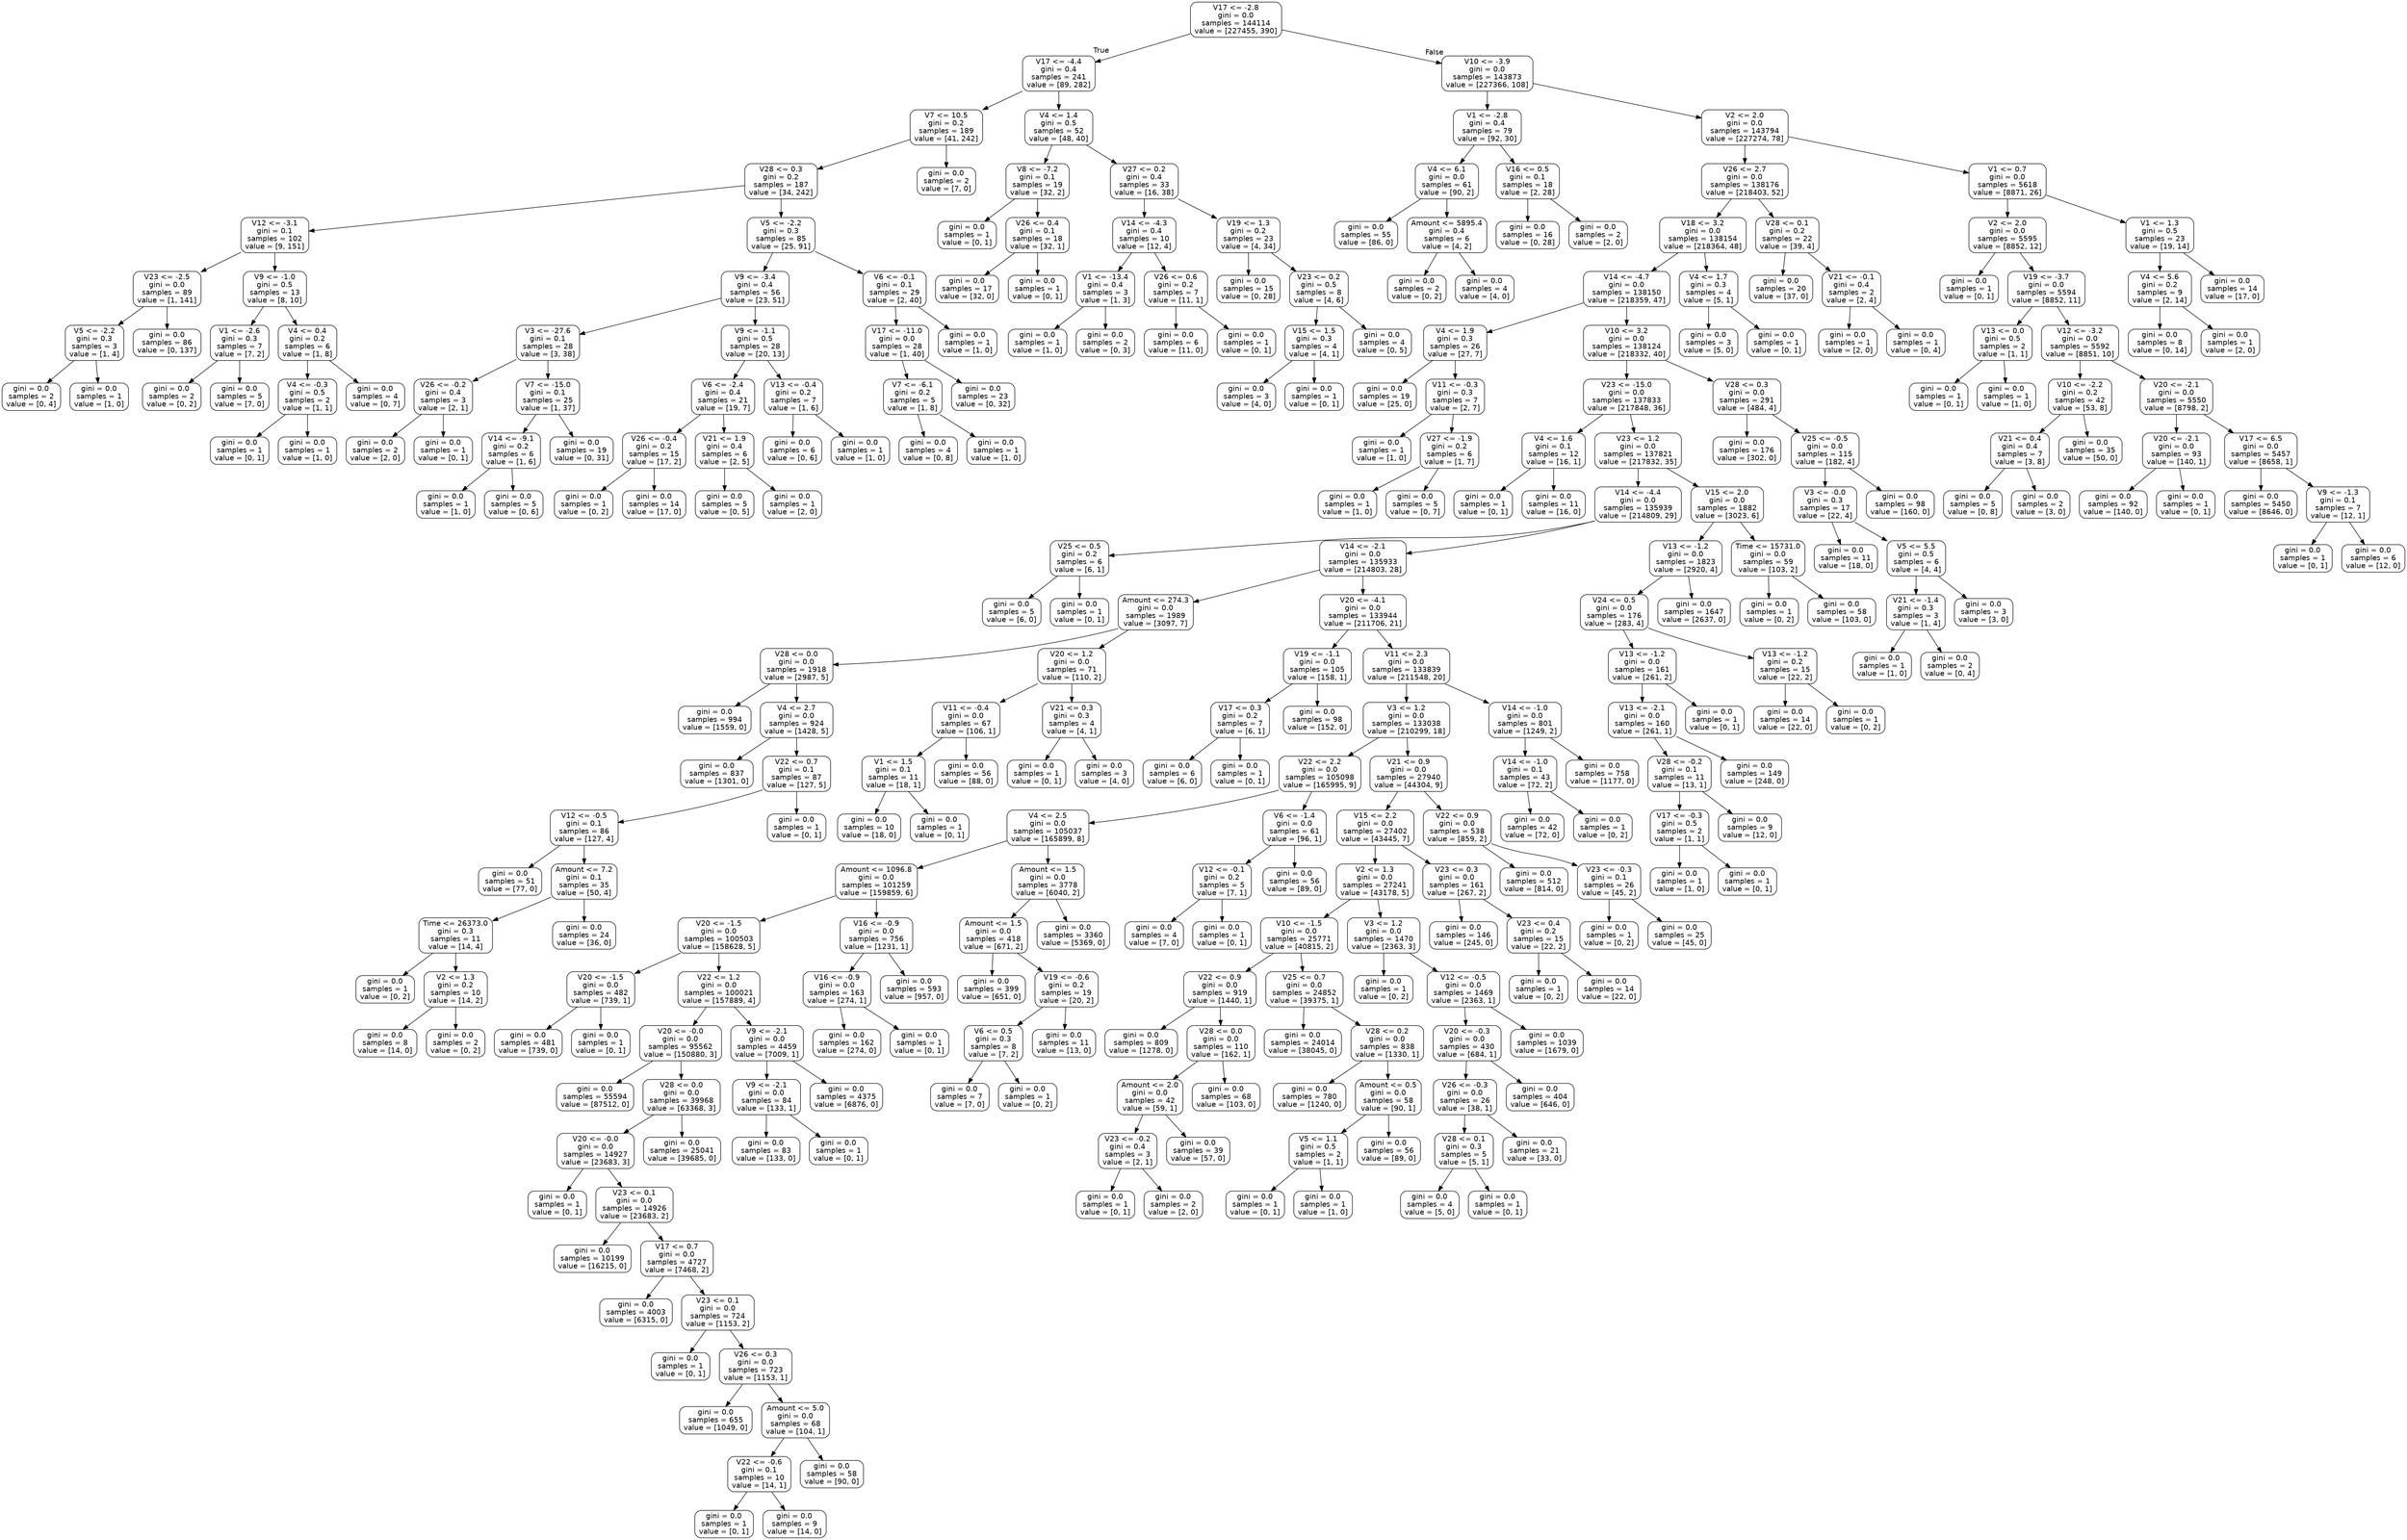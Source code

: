 digraph Tree {
node [shape=box, style="rounded", color="black", fontname=helvetica] ;
edge [fontname=helvetica] ;
0 [label="V17 <= -2.8\ngini = 0.0\nsamples = 144114\nvalue = [227455, 390]"] ;
1 [label="V17 <= -4.4\ngini = 0.4\nsamples = 241\nvalue = [89, 282]"] ;
0 -> 1 [labeldistance=2.5, labelangle=45, headlabel="True"] ;
2 [label="V7 <= 10.5\ngini = 0.2\nsamples = 189\nvalue = [41, 242]"] ;
1 -> 2 ;
3 [label="V28 <= 0.3\ngini = 0.2\nsamples = 187\nvalue = [34, 242]"] ;
2 -> 3 ;
4 [label="V12 <= -3.1\ngini = 0.1\nsamples = 102\nvalue = [9, 151]"] ;
3 -> 4 ;
5 [label="V23 <= -2.5\ngini = 0.0\nsamples = 89\nvalue = [1, 141]"] ;
4 -> 5 ;
6 [label="V5 <= -2.2\ngini = 0.3\nsamples = 3\nvalue = [1, 4]"] ;
5 -> 6 ;
7 [label="gini = 0.0\nsamples = 2\nvalue = [0, 4]"] ;
6 -> 7 ;
8 [label="gini = 0.0\nsamples = 1\nvalue = [1, 0]"] ;
6 -> 8 ;
9 [label="gini = 0.0\nsamples = 86\nvalue = [0, 137]"] ;
5 -> 9 ;
10 [label="V9 <= -1.0\ngini = 0.5\nsamples = 13\nvalue = [8, 10]"] ;
4 -> 10 ;
11 [label="V1 <= -2.6\ngini = 0.3\nsamples = 7\nvalue = [7, 2]"] ;
10 -> 11 ;
12 [label="gini = 0.0\nsamples = 2\nvalue = [0, 2]"] ;
11 -> 12 ;
13 [label="gini = 0.0\nsamples = 5\nvalue = [7, 0]"] ;
11 -> 13 ;
14 [label="V4 <= 0.4\ngini = 0.2\nsamples = 6\nvalue = [1, 8]"] ;
10 -> 14 ;
15 [label="V4 <= -0.3\ngini = 0.5\nsamples = 2\nvalue = [1, 1]"] ;
14 -> 15 ;
16 [label="gini = 0.0\nsamples = 1\nvalue = [0, 1]"] ;
15 -> 16 ;
17 [label="gini = 0.0\nsamples = 1\nvalue = [1, 0]"] ;
15 -> 17 ;
18 [label="gini = 0.0\nsamples = 4\nvalue = [0, 7]"] ;
14 -> 18 ;
19 [label="V5 <= -2.2\ngini = 0.3\nsamples = 85\nvalue = [25, 91]"] ;
3 -> 19 ;
20 [label="V9 <= -3.4\ngini = 0.4\nsamples = 56\nvalue = [23, 51]"] ;
19 -> 20 ;
21 [label="V3 <= -27.6\ngini = 0.1\nsamples = 28\nvalue = [3, 38]"] ;
20 -> 21 ;
22 [label="V26 <= -0.2\ngini = 0.4\nsamples = 3\nvalue = [2, 1]"] ;
21 -> 22 ;
23 [label="gini = 0.0\nsamples = 2\nvalue = [2, 0]"] ;
22 -> 23 ;
24 [label="gini = 0.0\nsamples = 1\nvalue = [0, 1]"] ;
22 -> 24 ;
25 [label="V7 <= -15.0\ngini = 0.1\nsamples = 25\nvalue = [1, 37]"] ;
21 -> 25 ;
26 [label="V14 <= -9.1\ngini = 0.2\nsamples = 6\nvalue = [1, 6]"] ;
25 -> 26 ;
27 [label="gini = 0.0\nsamples = 1\nvalue = [1, 0]"] ;
26 -> 27 ;
28 [label="gini = 0.0\nsamples = 5\nvalue = [0, 6]"] ;
26 -> 28 ;
29 [label="gini = 0.0\nsamples = 19\nvalue = [0, 31]"] ;
25 -> 29 ;
30 [label="V9 <= -1.1\ngini = 0.5\nsamples = 28\nvalue = [20, 13]"] ;
20 -> 30 ;
31 [label="V6 <= -2.4\ngini = 0.4\nsamples = 21\nvalue = [19, 7]"] ;
30 -> 31 ;
32 [label="V26 <= -0.4\ngini = 0.2\nsamples = 15\nvalue = [17, 2]"] ;
31 -> 32 ;
33 [label="gini = 0.0\nsamples = 1\nvalue = [0, 2]"] ;
32 -> 33 ;
34 [label="gini = 0.0\nsamples = 14\nvalue = [17, 0]"] ;
32 -> 34 ;
35 [label="V21 <= 1.9\ngini = 0.4\nsamples = 6\nvalue = [2, 5]"] ;
31 -> 35 ;
36 [label="gini = 0.0\nsamples = 5\nvalue = [0, 5]"] ;
35 -> 36 ;
37 [label="gini = 0.0\nsamples = 1\nvalue = [2, 0]"] ;
35 -> 37 ;
38 [label="V13 <= -0.4\ngini = 0.2\nsamples = 7\nvalue = [1, 6]"] ;
30 -> 38 ;
39 [label="gini = 0.0\nsamples = 6\nvalue = [0, 6]"] ;
38 -> 39 ;
40 [label="gini = 0.0\nsamples = 1\nvalue = [1, 0]"] ;
38 -> 40 ;
41 [label="V6 <= -0.1\ngini = 0.1\nsamples = 29\nvalue = [2, 40]"] ;
19 -> 41 ;
42 [label="V17 <= -11.0\ngini = 0.0\nsamples = 28\nvalue = [1, 40]"] ;
41 -> 42 ;
43 [label="V7 <= -6.1\ngini = 0.2\nsamples = 5\nvalue = [1, 8]"] ;
42 -> 43 ;
44 [label="gini = 0.0\nsamples = 4\nvalue = [0, 8]"] ;
43 -> 44 ;
45 [label="gini = 0.0\nsamples = 1\nvalue = [1, 0]"] ;
43 -> 45 ;
46 [label="gini = 0.0\nsamples = 23\nvalue = [0, 32]"] ;
42 -> 46 ;
47 [label="gini = 0.0\nsamples = 1\nvalue = [1, 0]"] ;
41 -> 47 ;
48 [label="gini = 0.0\nsamples = 2\nvalue = [7, 0]"] ;
2 -> 48 ;
49 [label="V4 <= 1.4\ngini = 0.5\nsamples = 52\nvalue = [48, 40]"] ;
1 -> 49 ;
50 [label="V8 <= -7.2\ngini = 0.1\nsamples = 19\nvalue = [32, 2]"] ;
49 -> 50 ;
51 [label="gini = 0.0\nsamples = 1\nvalue = [0, 1]"] ;
50 -> 51 ;
52 [label="V26 <= 0.4\ngini = 0.1\nsamples = 18\nvalue = [32, 1]"] ;
50 -> 52 ;
53 [label="gini = 0.0\nsamples = 17\nvalue = [32, 0]"] ;
52 -> 53 ;
54 [label="gini = 0.0\nsamples = 1\nvalue = [0, 1]"] ;
52 -> 54 ;
55 [label="V27 <= 0.2\ngini = 0.4\nsamples = 33\nvalue = [16, 38]"] ;
49 -> 55 ;
56 [label="V14 <= -4.3\ngini = 0.4\nsamples = 10\nvalue = [12, 4]"] ;
55 -> 56 ;
57 [label="V1 <= -13.4\ngini = 0.4\nsamples = 3\nvalue = [1, 3]"] ;
56 -> 57 ;
58 [label="gini = 0.0\nsamples = 1\nvalue = [1, 0]"] ;
57 -> 58 ;
59 [label="gini = 0.0\nsamples = 2\nvalue = [0, 3]"] ;
57 -> 59 ;
60 [label="V26 <= 0.6\ngini = 0.2\nsamples = 7\nvalue = [11, 1]"] ;
56 -> 60 ;
61 [label="gini = 0.0\nsamples = 6\nvalue = [11, 0]"] ;
60 -> 61 ;
62 [label="gini = 0.0\nsamples = 1\nvalue = [0, 1]"] ;
60 -> 62 ;
63 [label="V19 <= 1.3\ngini = 0.2\nsamples = 23\nvalue = [4, 34]"] ;
55 -> 63 ;
64 [label="gini = 0.0\nsamples = 15\nvalue = [0, 28]"] ;
63 -> 64 ;
65 [label="V23 <= 0.2\ngini = 0.5\nsamples = 8\nvalue = [4, 6]"] ;
63 -> 65 ;
66 [label="V15 <= 1.5\ngini = 0.3\nsamples = 4\nvalue = [4, 1]"] ;
65 -> 66 ;
67 [label="gini = 0.0\nsamples = 3\nvalue = [4, 0]"] ;
66 -> 67 ;
68 [label="gini = 0.0\nsamples = 1\nvalue = [0, 1]"] ;
66 -> 68 ;
69 [label="gini = 0.0\nsamples = 4\nvalue = [0, 5]"] ;
65 -> 69 ;
70 [label="V10 <= -3.9\ngini = 0.0\nsamples = 143873\nvalue = [227366, 108]"] ;
0 -> 70 [labeldistance=2.5, labelangle=-45, headlabel="False"] ;
71 [label="V1 <= -2.8\ngini = 0.4\nsamples = 79\nvalue = [92, 30]"] ;
70 -> 71 ;
72 [label="V4 <= 6.1\ngini = 0.0\nsamples = 61\nvalue = [90, 2]"] ;
71 -> 72 ;
73 [label="gini = 0.0\nsamples = 55\nvalue = [86, 0]"] ;
72 -> 73 ;
74 [label="Amount <= 5895.4\ngini = 0.4\nsamples = 6\nvalue = [4, 2]"] ;
72 -> 74 ;
75 [label="gini = 0.0\nsamples = 2\nvalue = [0, 2]"] ;
74 -> 75 ;
76 [label="gini = 0.0\nsamples = 4\nvalue = [4, 0]"] ;
74 -> 76 ;
77 [label="V16 <= 0.5\ngini = 0.1\nsamples = 18\nvalue = [2, 28]"] ;
71 -> 77 ;
78 [label="gini = 0.0\nsamples = 16\nvalue = [0, 28]"] ;
77 -> 78 ;
79 [label="gini = 0.0\nsamples = 2\nvalue = [2, 0]"] ;
77 -> 79 ;
80 [label="V2 <= 2.0\ngini = 0.0\nsamples = 143794\nvalue = [227274, 78]"] ;
70 -> 80 ;
81 [label="V26 <= 2.7\ngini = 0.0\nsamples = 138176\nvalue = [218403, 52]"] ;
80 -> 81 ;
82 [label="V18 <= 3.2\ngini = 0.0\nsamples = 138154\nvalue = [218364, 48]"] ;
81 -> 82 ;
83 [label="V14 <= -4.7\ngini = 0.0\nsamples = 138150\nvalue = [218359, 47]"] ;
82 -> 83 ;
84 [label="V4 <= 1.9\ngini = 0.3\nsamples = 26\nvalue = [27, 7]"] ;
83 -> 84 ;
85 [label="gini = 0.0\nsamples = 19\nvalue = [25, 0]"] ;
84 -> 85 ;
86 [label="V11 <= -0.3\ngini = 0.3\nsamples = 7\nvalue = [2, 7]"] ;
84 -> 86 ;
87 [label="gini = 0.0\nsamples = 1\nvalue = [1, 0]"] ;
86 -> 87 ;
88 [label="V27 <= -1.9\ngini = 0.2\nsamples = 6\nvalue = [1, 7]"] ;
86 -> 88 ;
89 [label="gini = 0.0\nsamples = 1\nvalue = [1, 0]"] ;
88 -> 89 ;
90 [label="gini = 0.0\nsamples = 5\nvalue = [0, 7]"] ;
88 -> 90 ;
91 [label="V10 <= 3.2\ngini = 0.0\nsamples = 138124\nvalue = [218332, 40]"] ;
83 -> 91 ;
92 [label="V23 <= -15.0\ngini = 0.0\nsamples = 137833\nvalue = [217848, 36]"] ;
91 -> 92 ;
93 [label="V4 <= 1.6\ngini = 0.1\nsamples = 12\nvalue = [16, 1]"] ;
92 -> 93 ;
94 [label="gini = 0.0\nsamples = 1\nvalue = [0, 1]"] ;
93 -> 94 ;
95 [label="gini = 0.0\nsamples = 11\nvalue = [16, 0]"] ;
93 -> 95 ;
96 [label="V23 <= 1.2\ngini = 0.0\nsamples = 137821\nvalue = [217832, 35]"] ;
92 -> 96 ;
97 [label="V14 <= -4.4\ngini = 0.0\nsamples = 135939\nvalue = [214809, 29]"] ;
96 -> 97 ;
98 [label="V25 <= 0.5\ngini = 0.2\nsamples = 6\nvalue = [6, 1]"] ;
97 -> 98 ;
99 [label="gini = 0.0\nsamples = 5\nvalue = [6, 0]"] ;
98 -> 99 ;
100 [label="gini = 0.0\nsamples = 1\nvalue = [0, 1]"] ;
98 -> 100 ;
101 [label="V14 <= -2.1\ngini = 0.0\nsamples = 135933\nvalue = [214803, 28]"] ;
97 -> 101 ;
102 [label="Amount <= 274.3\ngini = 0.0\nsamples = 1989\nvalue = [3097, 7]"] ;
101 -> 102 ;
103 [label="V28 <= 0.0\ngini = 0.0\nsamples = 1918\nvalue = [2987, 5]"] ;
102 -> 103 ;
104 [label="gini = 0.0\nsamples = 994\nvalue = [1559, 0]"] ;
103 -> 104 ;
105 [label="V4 <= 2.7\ngini = 0.0\nsamples = 924\nvalue = [1428, 5]"] ;
103 -> 105 ;
106 [label="gini = 0.0\nsamples = 837\nvalue = [1301, 0]"] ;
105 -> 106 ;
107 [label="V22 <= 0.7\ngini = 0.1\nsamples = 87\nvalue = [127, 5]"] ;
105 -> 107 ;
108 [label="V12 <= -0.5\ngini = 0.1\nsamples = 86\nvalue = [127, 4]"] ;
107 -> 108 ;
109 [label="gini = 0.0\nsamples = 51\nvalue = [77, 0]"] ;
108 -> 109 ;
110 [label="Amount <= 7.2\ngini = 0.1\nsamples = 35\nvalue = [50, 4]"] ;
108 -> 110 ;
111 [label="Time <= 26373.0\ngini = 0.3\nsamples = 11\nvalue = [14, 4]"] ;
110 -> 111 ;
112 [label="gini = 0.0\nsamples = 1\nvalue = [0, 2]"] ;
111 -> 112 ;
113 [label="V2 <= 1.3\ngini = 0.2\nsamples = 10\nvalue = [14, 2]"] ;
111 -> 113 ;
114 [label="gini = 0.0\nsamples = 8\nvalue = [14, 0]"] ;
113 -> 114 ;
115 [label="gini = 0.0\nsamples = 2\nvalue = [0, 2]"] ;
113 -> 115 ;
116 [label="gini = 0.0\nsamples = 24\nvalue = [36, 0]"] ;
110 -> 116 ;
117 [label="gini = 0.0\nsamples = 1\nvalue = [0, 1]"] ;
107 -> 117 ;
118 [label="V20 <= 1.2\ngini = 0.0\nsamples = 71\nvalue = [110, 2]"] ;
102 -> 118 ;
119 [label="V11 <= -0.4\ngini = 0.0\nsamples = 67\nvalue = [106, 1]"] ;
118 -> 119 ;
120 [label="V1 <= 1.5\ngini = 0.1\nsamples = 11\nvalue = [18, 1]"] ;
119 -> 120 ;
121 [label="gini = 0.0\nsamples = 10\nvalue = [18, 0]"] ;
120 -> 121 ;
122 [label="gini = 0.0\nsamples = 1\nvalue = [0, 1]"] ;
120 -> 122 ;
123 [label="gini = 0.0\nsamples = 56\nvalue = [88, 0]"] ;
119 -> 123 ;
124 [label="V21 <= 0.3\ngini = 0.3\nsamples = 4\nvalue = [4, 1]"] ;
118 -> 124 ;
125 [label="gini = 0.0\nsamples = 1\nvalue = [0, 1]"] ;
124 -> 125 ;
126 [label="gini = 0.0\nsamples = 3\nvalue = [4, 0]"] ;
124 -> 126 ;
127 [label="V20 <= -4.1\ngini = 0.0\nsamples = 133944\nvalue = [211706, 21]"] ;
101 -> 127 ;
128 [label="V19 <= -1.1\ngini = 0.0\nsamples = 105\nvalue = [158, 1]"] ;
127 -> 128 ;
129 [label="V17 <= 0.3\ngini = 0.2\nsamples = 7\nvalue = [6, 1]"] ;
128 -> 129 ;
130 [label="gini = 0.0\nsamples = 6\nvalue = [6, 0]"] ;
129 -> 130 ;
131 [label="gini = 0.0\nsamples = 1\nvalue = [0, 1]"] ;
129 -> 131 ;
132 [label="gini = 0.0\nsamples = 98\nvalue = [152, 0]"] ;
128 -> 132 ;
133 [label="V11 <= 2.3\ngini = 0.0\nsamples = 133839\nvalue = [211548, 20]"] ;
127 -> 133 ;
134 [label="V3 <= 1.2\ngini = 0.0\nsamples = 133038\nvalue = [210299, 18]"] ;
133 -> 134 ;
135 [label="V22 <= 2.2\ngini = 0.0\nsamples = 105098\nvalue = [165995, 9]"] ;
134 -> 135 ;
136 [label="V4 <= 2.5\ngini = 0.0\nsamples = 105037\nvalue = [165899, 8]"] ;
135 -> 136 ;
137 [label="Amount <= 1096.8\ngini = 0.0\nsamples = 101259\nvalue = [159859, 6]"] ;
136 -> 137 ;
138 [label="V20 <= -1.5\ngini = 0.0\nsamples = 100503\nvalue = [158628, 5]"] ;
137 -> 138 ;
139 [label="V20 <= -1.5\ngini = 0.0\nsamples = 482\nvalue = [739, 1]"] ;
138 -> 139 ;
140 [label="gini = 0.0\nsamples = 481\nvalue = [739, 0]"] ;
139 -> 140 ;
141 [label="gini = 0.0\nsamples = 1\nvalue = [0, 1]"] ;
139 -> 141 ;
142 [label="V22 <= 1.2\ngini = 0.0\nsamples = 100021\nvalue = [157889, 4]"] ;
138 -> 142 ;
143 [label="V20 <= -0.0\ngini = 0.0\nsamples = 95562\nvalue = [150880, 3]"] ;
142 -> 143 ;
144 [label="gini = 0.0\nsamples = 55594\nvalue = [87512, 0]"] ;
143 -> 144 ;
145 [label="V28 <= 0.0\ngini = 0.0\nsamples = 39968\nvalue = [63368, 3]"] ;
143 -> 145 ;
146 [label="V20 <= -0.0\ngini = 0.0\nsamples = 14927\nvalue = [23683, 3]"] ;
145 -> 146 ;
147 [label="gini = 0.0\nsamples = 1\nvalue = [0, 1]"] ;
146 -> 147 ;
148 [label="V23 <= 0.1\ngini = 0.0\nsamples = 14926\nvalue = [23683, 2]"] ;
146 -> 148 ;
149 [label="gini = 0.0\nsamples = 10199\nvalue = [16215, 0]"] ;
148 -> 149 ;
150 [label="V17 <= 0.7\ngini = 0.0\nsamples = 4727\nvalue = [7468, 2]"] ;
148 -> 150 ;
151 [label="gini = 0.0\nsamples = 4003\nvalue = [6315, 0]"] ;
150 -> 151 ;
152 [label="V23 <= 0.1\ngini = 0.0\nsamples = 724\nvalue = [1153, 2]"] ;
150 -> 152 ;
153 [label="gini = 0.0\nsamples = 1\nvalue = [0, 1]"] ;
152 -> 153 ;
154 [label="V26 <= 0.3\ngini = 0.0\nsamples = 723\nvalue = [1153, 1]"] ;
152 -> 154 ;
155 [label="gini = 0.0\nsamples = 655\nvalue = [1049, 0]"] ;
154 -> 155 ;
156 [label="Amount <= 5.0\ngini = 0.0\nsamples = 68\nvalue = [104, 1]"] ;
154 -> 156 ;
157 [label="V22 <= -0.6\ngini = 0.1\nsamples = 10\nvalue = [14, 1]"] ;
156 -> 157 ;
158 [label="gini = 0.0\nsamples = 1\nvalue = [0, 1]"] ;
157 -> 158 ;
159 [label="gini = 0.0\nsamples = 9\nvalue = [14, 0]"] ;
157 -> 159 ;
160 [label="gini = 0.0\nsamples = 58\nvalue = [90, 0]"] ;
156 -> 160 ;
161 [label="gini = 0.0\nsamples = 25041\nvalue = [39685, 0]"] ;
145 -> 161 ;
162 [label="V9 <= -2.1\ngini = 0.0\nsamples = 4459\nvalue = [7009, 1]"] ;
142 -> 162 ;
163 [label="V9 <= -2.1\ngini = 0.0\nsamples = 84\nvalue = [133, 1]"] ;
162 -> 163 ;
164 [label="gini = 0.0\nsamples = 83\nvalue = [133, 0]"] ;
163 -> 164 ;
165 [label="gini = 0.0\nsamples = 1\nvalue = [0, 1]"] ;
163 -> 165 ;
166 [label="gini = 0.0\nsamples = 4375\nvalue = [6876, 0]"] ;
162 -> 166 ;
167 [label="V16 <= -0.9\ngini = 0.0\nsamples = 756\nvalue = [1231, 1]"] ;
137 -> 167 ;
168 [label="V16 <= -0.9\ngini = 0.0\nsamples = 163\nvalue = [274, 1]"] ;
167 -> 168 ;
169 [label="gini = 0.0\nsamples = 162\nvalue = [274, 0]"] ;
168 -> 169 ;
170 [label="gini = 0.0\nsamples = 1\nvalue = [0, 1]"] ;
168 -> 170 ;
171 [label="gini = 0.0\nsamples = 593\nvalue = [957, 0]"] ;
167 -> 171 ;
172 [label="Amount <= 1.5\ngini = 0.0\nsamples = 3778\nvalue = [6040, 2]"] ;
136 -> 172 ;
173 [label="Amount <= 1.5\ngini = 0.0\nsamples = 418\nvalue = [671, 2]"] ;
172 -> 173 ;
174 [label="gini = 0.0\nsamples = 399\nvalue = [651, 0]"] ;
173 -> 174 ;
175 [label="V19 <= -0.6\ngini = 0.2\nsamples = 19\nvalue = [20, 2]"] ;
173 -> 175 ;
176 [label="V6 <= 0.5\ngini = 0.3\nsamples = 8\nvalue = [7, 2]"] ;
175 -> 176 ;
177 [label="gini = 0.0\nsamples = 7\nvalue = [7, 0]"] ;
176 -> 177 ;
178 [label="gini = 0.0\nsamples = 1\nvalue = [0, 2]"] ;
176 -> 178 ;
179 [label="gini = 0.0\nsamples = 11\nvalue = [13, 0]"] ;
175 -> 179 ;
180 [label="gini = 0.0\nsamples = 3360\nvalue = [5369, 0]"] ;
172 -> 180 ;
181 [label="V6 <= -1.4\ngini = 0.0\nsamples = 61\nvalue = [96, 1]"] ;
135 -> 181 ;
182 [label="V12 <= -0.1\ngini = 0.2\nsamples = 5\nvalue = [7, 1]"] ;
181 -> 182 ;
183 [label="gini = 0.0\nsamples = 4\nvalue = [7, 0]"] ;
182 -> 183 ;
184 [label="gini = 0.0\nsamples = 1\nvalue = [0, 1]"] ;
182 -> 184 ;
185 [label="gini = 0.0\nsamples = 56\nvalue = [89, 0]"] ;
181 -> 185 ;
186 [label="V21 <= 0.9\ngini = 0.0\nsamples = 27940\nvalue = [44304, 9]"] ;
134 -> 186 ;
187 [label="V15 <= 2.2\ngini = 0.0\nsamples = 27402\nvalue = [43445, 7]"] ;
186 -> 187 ;
188 [label="V2 <= 1.3\ngini = 0.0\nsamples = 27241\nvalue = [43178, 5]"] ;
187 -> 188 ;
189 [label="V10 <= -1.5\ngini = 0.0\nsamples = 25771\nvalue = [40815, 2]"] ;
188 -> 189 ;
190 [label="V22 <= 0.9\ngini = 0.0\nsamples = 919\nvalue = [1440, 1]"] ;
189 -> 190 ;
191 [label="gini = 0.0\nsamples = 809\nvalue = [1278, 0]"] ;
190 -> 191 ;
192 [label="V28 <= 0.0\ngini = 0.0\nsamples = 110\nvalue = [162, 1]"] ;
190 -> 192 ;
193 [label="Amount <= 2.0\ngini = 0.0\nsamples = 42\nvalue = [59, 1]"] ;
192 -> 193 ;
194 [label="V23 <= -0.2\ngini = 0.4\nsamples = 3\nvalue = [2, 1]"] ;
193 -> 194 ;
195 [label="gini = 0.0\nsamples = 1\nvalue = [0, 1]"] ;
194 -> 195 ;
196 [label="gini = 0.0\nsamples = 2\nvalue = [2, 0]"] ;
194 -> 196 ;
197 [label="gini = 0.0\nsamples = 39\nvalue = [57, 0]"] ;
193 -> 197 ;
198 [label="gini = 0.0\nsamples = 68\nvalue = [103, 0]"] ;
192 -> 198 ;
199 [label="V25 <= 0.7\ngini = 0.0\nsamples = 24852\nvalue = [39375, 1]"] ;
189 -> 199 ;
200 [label="gini = 0.0\nsamples = 24014\nvalue = [38045, 0]"] ;
199 -> 200 ;
201 [label="V28 <= 0.2\ngini = 0.0\nsamples = 838\nvalue = [1330, 1]"] ;
199 -> 201 ;
202 [label="gini = 0.0\nsamples = 780\nvalue = [1240, 0]"] ;
201 -> 202 ;
203 [label="Amount <= 0.5\ngini = 0.0\nsamples = 58\nvalue = [90, 1]"] ;
201 -> 203 ;
204 [label="V5 <= 1.1\ngini = 0.5\nsamples = 2\nvalue = [1, 1]"] ;
203 -> 204 ;
205 [label="gini = 0.0\nsamples = 1\nvalue = [0, 1]"] ;
204 -> 205 ;
206 [label="gini = 0.0\nsamples = 1\nvalue = [1, 0]"] ;
204 -> 206 ;
207 [label="gini = 0.0\nsamples = 56\nvalue = [89, 0]"] ;
203 -> 207 ;
208 [label="V3 <= 1.2\ngini = 0.0\nsamples = 1470\nvalue = [2363, 3]"] ;
188 -> 208 ;
209 [label="gini = 0.0\nsamples = 1\nvalue = [0, 2]"] ;
208 -> 209 ;
210 [label="V12 <= -0.5\ngini = 0.0\nsamples = 1469\nvalue = [2363, 1]"] ;
208 -> 210 ;
211 [label="V20 <= -0.3\ngini = 0.0\nsamples = 430\nvalue = [684, 1]"] ;
210 -> 211 ;
212 [label="V26 <= -0.3\ngini = 0.0\nsamples = 26\nvalue = [38, 1]"] ;
211 -> 212 ;
213 [label="V28 <= 0.1\ngini = 0.3\nsamples = 5\nvalue = [5, 1]"] ;
212 -> 213 ;
214 [label="gini = 0.0\nsamples = 4\nvalue = [5, 0]"] ;
213 -> 214 ;
215 [label="gini = 0.0\nsamples = 1\nvalue = [0, 1]"] ;
213 -> 215 ;
216 [label="gini = 0.0\nsamples = 21\nvalue = [33, 0]"] ;
212 -> 216 ;
217 [label="gini = 0.0\nsamples = 404\nvalue = [646, 0]"] ;
211 -> 217 ;
218 [label="gini = 0.0\nsamples = 1039\nvalue = [1679, 0]"] ;
210 -> 218 ;
219 [label="V23 <= 0.3\ngini = 0.0\nsamples = 161\nvalue = [267, 2]"] ;
187 -> 219 ;
220 [label="gini = 0.0\nsamples = 146\nvalue = [245, 0]"] ;
219 -> 220 ;
221 [label="V23 <= 0.4\ngini = 0.2\nsamples = 15\nvalue = [22, 2]"] ;
219 -> 221 ;
222 [label="gini = 0.0\nsamples = 1\nvalue = [0, 2]"] ;
221 -> 222 ;
223 [label="gini = 0.0\nsamples = 14\nvalue = [22, 0]"] ;
221 -> 223 ;
224 [label="V22 <= 0.9\ngini = 0.0\nsamples = 538\nvalue = [859, 2]"] ;
186 -> 224 ;
225 [label="gini = 0.0\nsamples = 512\nvalue = [814, 0]"] ;
224 -> 225 ;
226 [label="V23 <= -0.3\ngini = 0.1\nsamples = 26\nvalue = [45, 2]"] ;
224 -> 226 ;
227 [label="gini = 0.0\nsamples = 1\nvalue = [0, 2]"] ;
226 -> 227 ;
228 [label="gini = 0.0\nsamples = 25\nvalue = [45, 0]"] ;
226 -> 228 ;
229 [label="V14 <= -1.0\ngini = 0.0\nsamples = 801\nvalue = [1249, 2]"] ;
133 -> 229 ;
230 [label="V14 <= -1.0\ngini = 0.1\nsamples = 43\nvalue = [72, 2]"] ;
229 -> 230 ;
231 [label="gini = 0.0\nsamples = 42\nvalue = [72, 0]"] ;
230 -> 231 ;
232 [label="gini = 0.0\nsamples = 1\nvalue = [0, 2]"] ;
230 -> 232 ;
233 [label="gini = 0.0\nsamples = 758\nvalue = [1177, 0]"] ;
229 -> 233 ;
234 [label="V15 <= 2.0\ngini = 0.0\nsamples = 1882\nvalue = [3023, 6]"] ;
96 -> 234 ;
235 [label="V13 <= -1.2\ngini = 0.0\nsamples = 1823\nvalue = [2920, 4]"] ;
234 -> 235 ;
236 [label="V24 <= 0.5\ngini = 0.0\nsamples = 176\nvalue = [283, 4]"] ;
235 -> 236 ;
237 [label="V13 <= -1.2\ngini = 0.0\nsamples = 161\nvalue = [261, 2]"] ;
236 -> 237 ;
238 [label="V13 <= -2.1\ngini = 0.0\nsamples = 160\nvalue = [261, 1]"] ;
237 -> 238 ;
239 [label="V28 <= -0.2\ngini = 0.1\nsamples = 11\nvalue = [13, 1]"] ;
238 -> 239 ;
240 [label="V17 <= -0.3\ngini = 0.5\nsamples = 2\nvalue = [1, 1]"] ;
239 -> 240 ;
241 [label="gini = 0.0\nsamples = 1\nvalue = [1, 0]"] ;
240 -> 241 ;
242 [label="gini = 0.0\nsamples = 1\nvalue = [0, 1]"] ;
240 -> 242 ;
243 [label="gini = 0.0\nsamples = 9\nvalue = [12, 0]"] ;
239 -> 243 ;
244 [label="gini = 0.0\nsamples = 149\nvalue = [248, 0]"] ;
238 -> 244 ;
245 [label="gini = 0.0\nsamples = 1\nvalue = [0, 1]"] ;
237 -> 245 ;
246 [label="V13 <= -1.2\ngini = 0.2\nsamples = 15\nvalue = [22, 2]"] ;
236 -> 246 ;
247 [label="gini = 0.0\nsamples = 14\nvalue = [22, 0]"] ;
246 -> 247 ;
248 [label="gini = 0.0\nsamples = 1\nvalue = [0, 2]"] ;
246 -> 248 ;
249 [label="gini = 0.0\nsamples = 1647\nvalue = [2637, 0]"] ;
235 -> 249 ;
250 [label="Time <= 15731.0\ngini = 0.0\nsamples = 59\nvalue = [103, 2]"] ;
234 -> 250 ;
251 [label="gini = 0.0\nsamples = 1\nvalue = [0, 2]"] ;
250 -> 251 ;
252 [label="gini = 0.0\nsamples = 58\nvalue = [103, 0]"] ;
250 -> 252 ;
253 [label="V28 <= 0.3\ngini = 0.0\nsamples = 291\nvalue = [484, 4]"] ;
91 -> 253 ;
254 [label="gini = 0.0\nsamples = 176\nvalue = [302, 0]"] ;
253 -> 254 ;
255 [label="V25 <= -0.5\ngini = 0.0\nsamples = 115\nvalue = [182, 4]"] ;
253 -> 255 ;
256 [label="V3 <= -0.0\ngini = 0.3\nsamples = 17\nvalue = [22, 4]"] ;
255 -> 256 ;
257 [label="gini = 0.0\nsamples = 11\nvalue = [18, 0]"] ;
256 -> 257 ;
258 [label="V5 <= 5.5\ngini = 0.5\nsamples = 6\nvalue = [4, 4]"] ;
256 -> 258 ;
259 [label="V21 <= -1.4\ngini = 0.3\nsamples = 3\nvalue = [1, 4]"] ;
258 -> 259 ;
260 [label="gini = 0.0\nsamples = 1\nvalue = [1, 0]"] ;
259 -> 260 ;
261 [label="gini = 0.0\nsamples = 2\nvalue = [0, 4]"] ;
259 -> 261 ;
262 [label="gini = 0.0\nsamples = 3\nvalue = [3, 0]"] ;
258 -> 262 ;
263 [label="gini = 0.0\nsamples = 98\nvalue = [160, 0]"] ;
255 -> 263 ;
264 [label="V4 <= 1.7\ngini = 0.3\nsamples = 4\nvalue = [5, 1]"] ;
82 -> 264 ;
265 [label="gini = 0.0\nsamples = 3\nvalue = [5, 0]"] ;
264 -> 265 ;
266 [label="gini = 0.0\nsamples = 1\nvalue = [0, 1]"] ;
264 -> 266 ;
267 [label="V28 <= 0.1\ngini = 0.2\nsamples = 22\nvalue = [39, 4]"] ;
81 -> 267 ;
268 [label="gini = 0.0\nsamples = 20\nvalue = [37, 0]"] ;
267 -> 268 ;
269 [label="V21 <= -0.1\ngini = 0.4\nsamples = 2\nvalue = [2, 4]"] ;
267 -> 269 ;
270 [label="gini = 0.0\nsamples = 1\nvalue = [2, 0]"] ;
269 -> 270 ;
271 [label="gini = 0.0\nsamples = 1\nvalue = [0, 4]"] ;
269 -> 271 ;
272 [label="V1 <= 0.7\ngini = 0.0\nsamples = 5618\nvalue = [8871, 26]"] ;
80 -> 272 ;
273 [label="V2 <= 2.0\ngini = 0.0\nsamples = 5595\nvalue = [8852, 12]"] ;
272 -> 273 ;
274 [label="gini = 0.0\nsamples = 1\nvalue = [0, 1]"] ;
273 -> 274 ;
275 [label="V19 <= -3.7\ngini = 0.0\nsamples = 5594\nvalue = [8852, 11]"] ;
273 -> 275 ;
276 [label="V13 <= 0.0\ngini = 0.5\nsamples = 2\nvalue = [1, 1]"] ;
275 -> 276 ;
277 [label="gini = 0.0\nsamples = 1\nvalue = [0, 1]"] ;
276 -> 277 ;
278 [label="gini = 0.0\nsamples = 1\nvalue = [1, 0]"] ;
276 -> 278 ;
279 [label="V12 <= -3.2\ngini = 0.0\nsamples = 5592\nvalue = [8851, 10]"] ;
275 -> 279 ;
280 [label="V10 <= -2.2\ngini = 0.2\nsamples = 42\nvalue = [53, 8]"] ;
279 -> 280 ;
281 [label="V21 <= 0.4\ngini = 0.4\nsamples = 7\nvalue = [3, 8]"] ;
280 -> 281 ;
282 [label="gini = 0.0\nsamples = 5\nvalue = [0, 8]"] ;
281 -> 282 ;
283 [label="gini = 0.0\nsamples = 2\nvalue = [3, 0]"] ;
281 -> 283 ;
284 [label="gini = 0.0\nsamples = 35\nvalue = [50, 0]"] ;
280 -> 284 ;
285 [label="V20 <= -2.1\ngini = 0.0\nsamples = 5550\nvalue = [8798, 2]"] ;
279 -> 285 ;
286 [label="V20 <= -2.1\ngini = 0.0\nsamples = 93\nvalue = [140, 1]"] ;
285 -> 286 ;
287 [label="gini = 0.0\nsamples = 92\nvalue = [140, 0]"] ;
286 -> 287 ;
288 [label="gini = 0.0\nsamples = 1\nvalue = [0, 1]"] ;
286 -> 288 ;
289 [label="V17 <= 6.5\ngini = 0.0\nsamples = 5457\nvalue = [8658, 1]"] ;
285 -> 289 ;
290 [label="gini = 0.0\nsamples = 5450\nvalue = [8646, 0]"] ;
289 -> 290 ;
291 [label="V9 <= -1.3\ngini = 0.1\nsamples = 7\nvalue = [12, 1]"] ;
289 -> 291 ;
292 [label="gini = 0.0\nsamples = 1\nvalue = [0, 1]"] ;
291 -> 292 ;
293 [label="gini = 0.0\nsamples = 6\nvalue = [12, 0]"] ;
291 -> 293 ;
294 [label="V1 <= 1.3\ngini = 0.5\nsamples = 23\nvalue = [19, 14]"] ;
272 -> 294 ;
295 [label="V4 <= 5.6\ngini = 0.2\nsamples = 9\nvalue = [2, 14]"] ;
294 -> 295 ;
296 [label="gini = 0.0\nsamples = 8\nvalue = [0, 14]"] ;
295 -> 296 ;
297 [label="gini = 0.0\nsamples = 1\nvalue = [2, 0]"] ;
295 -> 297 ;
298 [label="gini = 0.0\nsamples = 14\nvalue = [17, 0]"] ;
294 -> 298 ;
}
